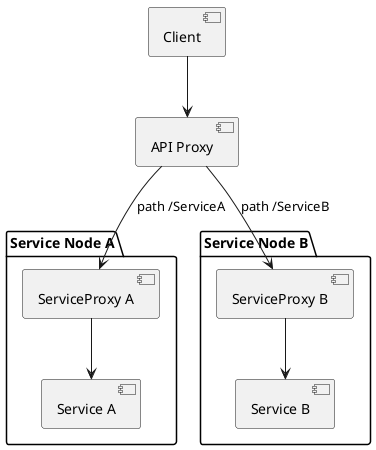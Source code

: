 @startuml

[Client]
[API Proxy]
package "Service Node A" {
  [ServiceProxy A]
  [Service A]
}
package "Service Node B" {
  [ServiceProxy B]
  [Service B]
}

[Client] --> [API Proxy]
[API Proxy] --> [ServiceProxy A] : "path /ServiceA"
[API Proxy] --> [ServiceProxy B] : "path /ServiceB"
[ServiceProxy A] --> [Service A]
[ServiceProxy B] --> [Service B]

@enduml